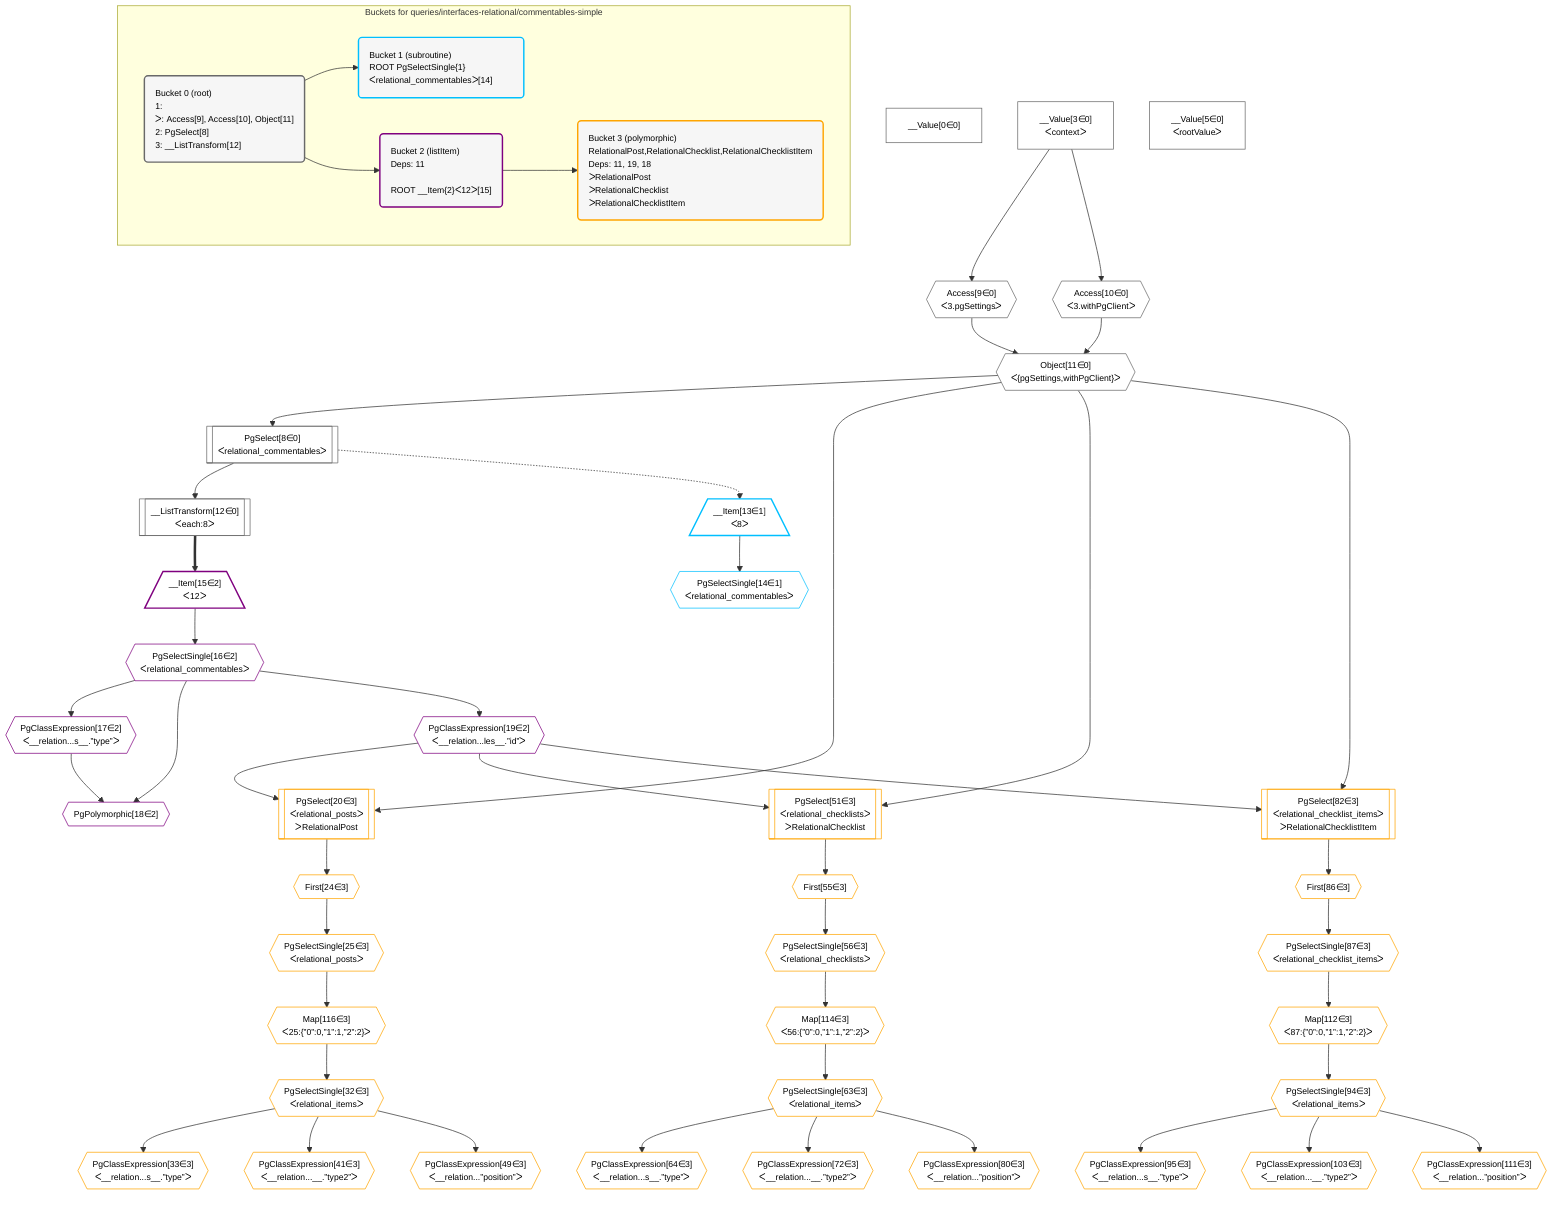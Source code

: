 %%{init: {'themeVariables': { 'fontSize': '12px'}}}%%
graph TD
    classDef path fill:#eee,stroke:#000,color:#000
    classDef plan fill:#fff,stroke-width:1px,color:#000
    classDef itemplan fill:#fff,stroke-width:2px,color:#000
    classDef unbatchedplan fill:#dff,stroke-width:1px,color:#000
    classDef sideeffectplan fill:#fcc,stroke-width:2px,color:#000
    classDef bucket fill:#f6f6f6,color:#000,stroke-width:2px,text-align:left


    %% define steps
    __Value0["__Value[0∈0]"]:::plan
    __Value3["__Value[3∈0]<br />ᐸcontextᐳ"]:::plan
    __Value5["__Value[5∈0]<br />ᐸrootValueᐳ"]:::plan
    Access9{{"Access[9∈0]<br />ᐸ3.pgSettingsᐳ"}}:::plan
    Access10{{"Access[10∈0]<br />ᐸ3.withPgClientᐳ"}}:::plan
    Object11{{"Object[11∈0]<br />ᐸ{pgSettings,withPgClient}ᐳ"}}:::plan
    PgSelect8[["PgSelect[8∈0]<br />ᐸrelational_commentablesᐳ"]]:::plan
    __ListTransform12[["__ListTransform[12∈0]<br />ᐸeach:8ᐳ"]]:::plan
    __Item13[/"__Item[13∈1]<br />ᐸ8ᐳ"\]:::itemplan
    PgSelectSingle14{{"PgSelectSingle[14∈1]<br />ᐸrelational_commentablesᐳ"}}:::plan
    __Item15[/"__Item[15∈2]<br />ᐸ12ᐳ"\]:::itemplan
    PgSelectSingle16{{"PgSelectSingle[16∈2]<br />ᐸrelational_commentablesᐳ"}}:::plan
    PgClassExpression17{{"PgClassExpression[17∈2]<br />ᐸ__relation...s__.”type”ᐳ"}}:::plan
    PgPolymorphic18{{"PgPolymorphic[18∈2]"}}:::plan
    PgClassExpression19{{"PgClassExpression[19∈2]<br />ᐸ__relation...les__.”id”ᐳ"}}:::plan
    PgSelect20[["PgSelect[20∈3]<br />ᐸrelational_postsᐳ<br />ᐳRelationalPost"]]:::plan
    First24{{"First[24∈3]"}}:::plan
    PgSelectSingle25{{"PgSelectSingle[25∈3]<br />ᐸrelational_postsᐳ"}}:::plan
    Map116{{"Map[116∈3]<br />ᐸ25:{”0”:0,”1”:1,”2”:2}ᐳ"}}:::plan
    PgSelectSingle32{{"PgSelectSingle[32∈3]<br />ᐸrelational_itemsᐳ"}}:::plan
    PgClassExpression33{{"PgClassExpression[33∈3]<br />ᐸ__relation...s__.”type”ᐳ"}}:::plan
    PgClassExpression41{{"PgClassExpression[41∈3]<br />ᐸ__relation...__.”type2”ᐳ"}}:::plan
    PgClassExpression49{{"PgClassExpression[49∈3]<br />ᐸ__relation...”position”ᐳ"}}:::plan
    PgSelect51[["PgSelect[51∈3]<br />ᐸrelational_checklistsᐳ<br />ᐳRelationalChecklist"]]:::plan
    First55{{"First[55∈3]"}}:::plan
    PgSelectSingle56{{"PgSelectSingle[56∈3]<br />ᐸrelational_checklistsᐳ"}}:::plan
    Map114{{"Map[114∈3]<br />ᐸ56:{”0”:0,”1”:1,”2”:2}ᐳ"}}:::plan
    PgSelectSingle63{{"PgSelectSingle[63∈3]<br />ᐸrelational_itemsᐳ"}}:::plan
    PgClassExpression64{{"PgClassExpression[64∈3]<br />ᐸ__relation...s__.”type”ᐳ"}}:::plan
    PgClassExpression72{{"PgClassExpression[72∈3]<br />ᐸ__relation...__.”type2”ᐳ"}}:::plan
    PgClassExpression80{{"PgClassExpression[80∈3]<br />ᐸ__relation...”position”ᐳ"}}:::plan
    PgSelect82[["PgSelect[82∈3]<br />ᐸrelational_checklist_itemsᐳ<br />ᐳRelationalChecklistItem"]]:::plan
    First86{{"First[86∈3]"}}:::plan
    PgSelectSingle87{{"PgSelectSingle[87∈3]<br />ᐸrelational_checklist_itemsᐳ"}}:::plan
    Map112{{"Map[112∈3]<br />ᐸ87:{”0”:0,”1”:1,”2”:2}ᐳ"}}:::plan
    PgSelectSingle94{{"PgSelectSingle[94∈3]<br />ᐸrelational_itemsᐳ"}}:::plan
    PgClassExpression95{{"PgClassExpression[95∈3]<br />ᐸ__relation...s__.”type”ᐳ"}}:::plan
    PgClassExpression103{{"PgClassExpression[103∈3]<br />ᐸ__relation...__.”type2”ᐳ"}}:::plan
    PgClassExpression111{{"PgClassExpression[111∈3]<br />ᐸ__relation...”position”ᐳ"}}:::plan

    %% plan dependencies
    __Value3 --> Access9
    __Value3 --> Access10
    Access9 & Access10 --> Object11
    Object11 --> PgSelect8
    PgSelect8 --> __ListTransform12
    PgSelect8 -.-> __Item13
    __Item13 --> PgSelectSingle14
    __ListTransform12 ==> __Item15
    __Item15 --> PgSelectSingle16
    PgSelectSingle16 --> PgClassExpression17
    PgSelectSingle16 & PgClassExpression17 --> PgPolymorphic18
    PgSelectSingle16 --> PgClassExpression19
    Object11 & PgClassExpression19 --> PgSelect20
    PgSelect20 --> First24
    First24 --> PgSelectSingle25
    PgSelectSingle25 --> Map116
    Map116 --> PgSelectSingle32
    PgSelectSingle32 --> PgClassExpression33
    PgSelectSingle32 --> PgClassExpression41
    PgSelectSingle32 --> PgClassExpression49
    Object11 & PgClassExpression19 --> PgSelect51
    PgSelect51 --> First55
    First55 --> PgSelectSingle56
    PgSelectSingle56 --> Map114
    Map114 --> PgSelectSingle63
    PgSelectSingle63 --> PgClassExpression64
    PgSelectSingle63 --> PgClassExpression72
    PgSelectSingle63 --> PgClassExpression80
    Object11 & PgClassExpression19 --> PgSelect82
    PgSelect82 --> First86
    First86 --> PgSelectSingle87
    PgSelectSingle87 --> Map112
    Map112 --> PgSelectSingle94
    PgSelectSingle94 --> PgClassExpression95
    PgSelectSingle94 --> PgClassExpression103
    PgSelectSingle94 --> PgClassExpression111

    subgraph "Buckets for queries/interfaces-relational/commentables-simple"
    Bucket0("Bucket 0 (root)<br />1: <br />ᐳ: Access[9], Access[10], Object[11]<br />2: PgSelect[8]<br />3: __ListTransform[12]"):::bucket
    classDef bucket0 stroke:#696969
    class Bucket0,__Value0,__Value3,__Value5,PgSelect8,Access9,Access10,Object11,__ListTransform12 bucket0
    Bucket1("Bucket 1 (subroutine)<br />ROOT PgSelectSingle{1}ᐸrelational_commentablesᐳ[14]"):::bucket
    classDef bucket1 stroke:#00bfff
    class Bucket1,__Item13,PgSelectSingle14 bucket1
    Bucket2("Bucket 2 (listItem)<br />Deps: 11<br /><br />ROOT __Item{2}ᐸ12ᐳ[15]"):::bucket
    classDef bucket2 stroke:#7f007f
    class Bucket2,__Item15,PgSelectSingle16,PgClassExpression17,PgPolymorphic18,PgClassExpression19 bucket2
    Bucket3("Bucket 3 (polymorphic)<br />RelationalPost,RelationalChecklist,RelationalChecklistItem<br />Deps: 11, 19, 18<br />ᐳRelationalPost<br />ᐳRelationalChecklist<br />ᐳRelationalChecklistItem"):::bucket
    classDef bucket3 stroke:#ffa500
    class Bucket3,PgSelect20,First24,PgSelectSingle25,PgSelectSingle32,PgClassExpression33,PgClassExpression41,PgClassExpression49,PgSelect51,First55,PgSelectSingle56,PgSelectSingle63,PgClassExpression64,PgClassExpression72,PgClassExpression80,PgSelect82,First86,PgSelectSingle87,PgSelectSingle94,PgClassExpression95,PgClassExpression103,PgClassExpression111,Map112,Map114,Map116 bucket3
    Bucket0 --> Bucket1 & Bucket2
    Bucket2 --> Bucket3
    end